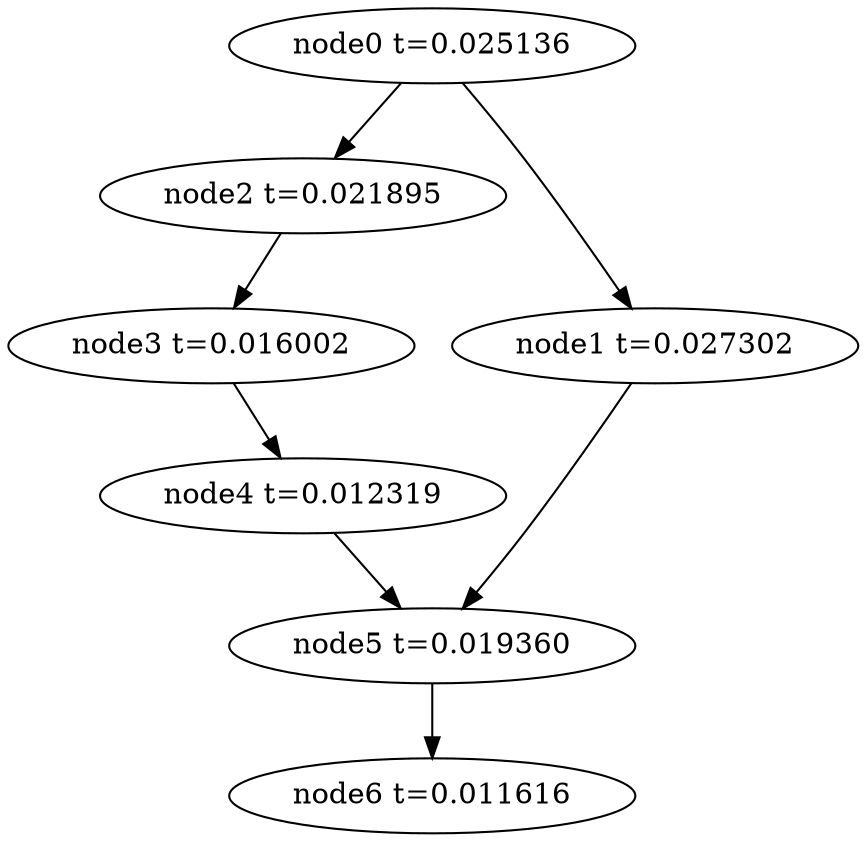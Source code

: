 digraph g{
	node6[label="node6 t=0.011616"]
	node5 -> node6
	node5[label="node5 t=0.019360"];
	node4 -> node5
	node4[label="node4 t=0.012319"];
	node3 -> node4
	node3[label="node3 t=0.016002"];
	node2 -> node3
	node2[label="node2 t=0.021895"];
	node1 -> node5
	node1[label="node1 t=0.027302"];
	node0 -> node2
	node0 -> node1
	node0[label="node0 t=0.025136"];
}
